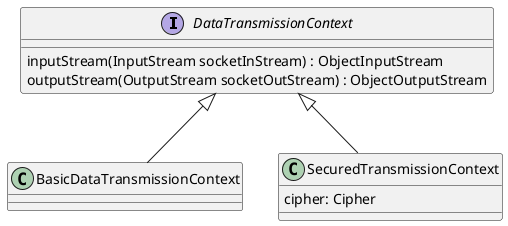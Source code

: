 @startuml us06.1_analysis_classes.png

interface DataTransmissionContext {
    inputStream(InputStream socketInStream) : ObjectInputStream
    outputStream(OutputStream socketOutStream) : ObjectOutputStream
}

class BasicDataTransmissionContext
class SecuredTransmissionContext {
    cipher: Cipher
}

DataTransmissionContext <|-- BasicDataTransmissionContext
DataTransmissionContext <|-- SecuredTransmissionContext


@enduml